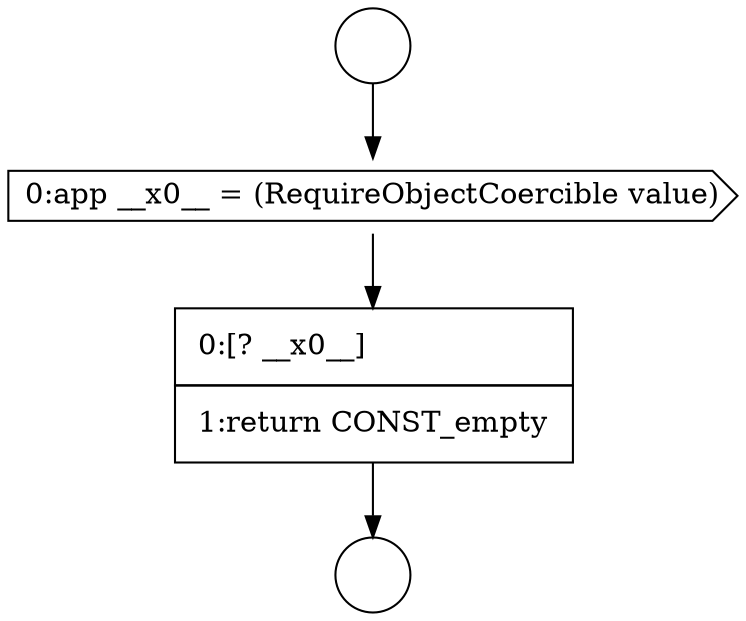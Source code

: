 digraph {
  node4835 [shape=circle label=" " color="black" fillcolor="white" style=filled]
  node4837 [shape=cds, label=<<font color="black">0:app __x0__ = (RequireObjectCoercible value)</font>> color="black" fillcolor="white" style=filled]
  node4838 [shape=none, margin=0, label=<<font color="black">
    <table border="0" cellborder="1" cellspacing="0" cellpadding="10">
      <tr><td align="left">0:[? __x0__]</td></tr>
      <tr><td align="left">1:return CONST_empty</td></tr>
    </table>
  </font>> color="black" fillcolor="white" style=filled]
  node4836 [shape=circle label=" " color="black" fillcolor="white" style=filled]
  node4835 -> node4837 [ color="black"]
  node4837 -> node4838 [ color="black"]
  node4838 -> node4836 [ color="black"]
}

